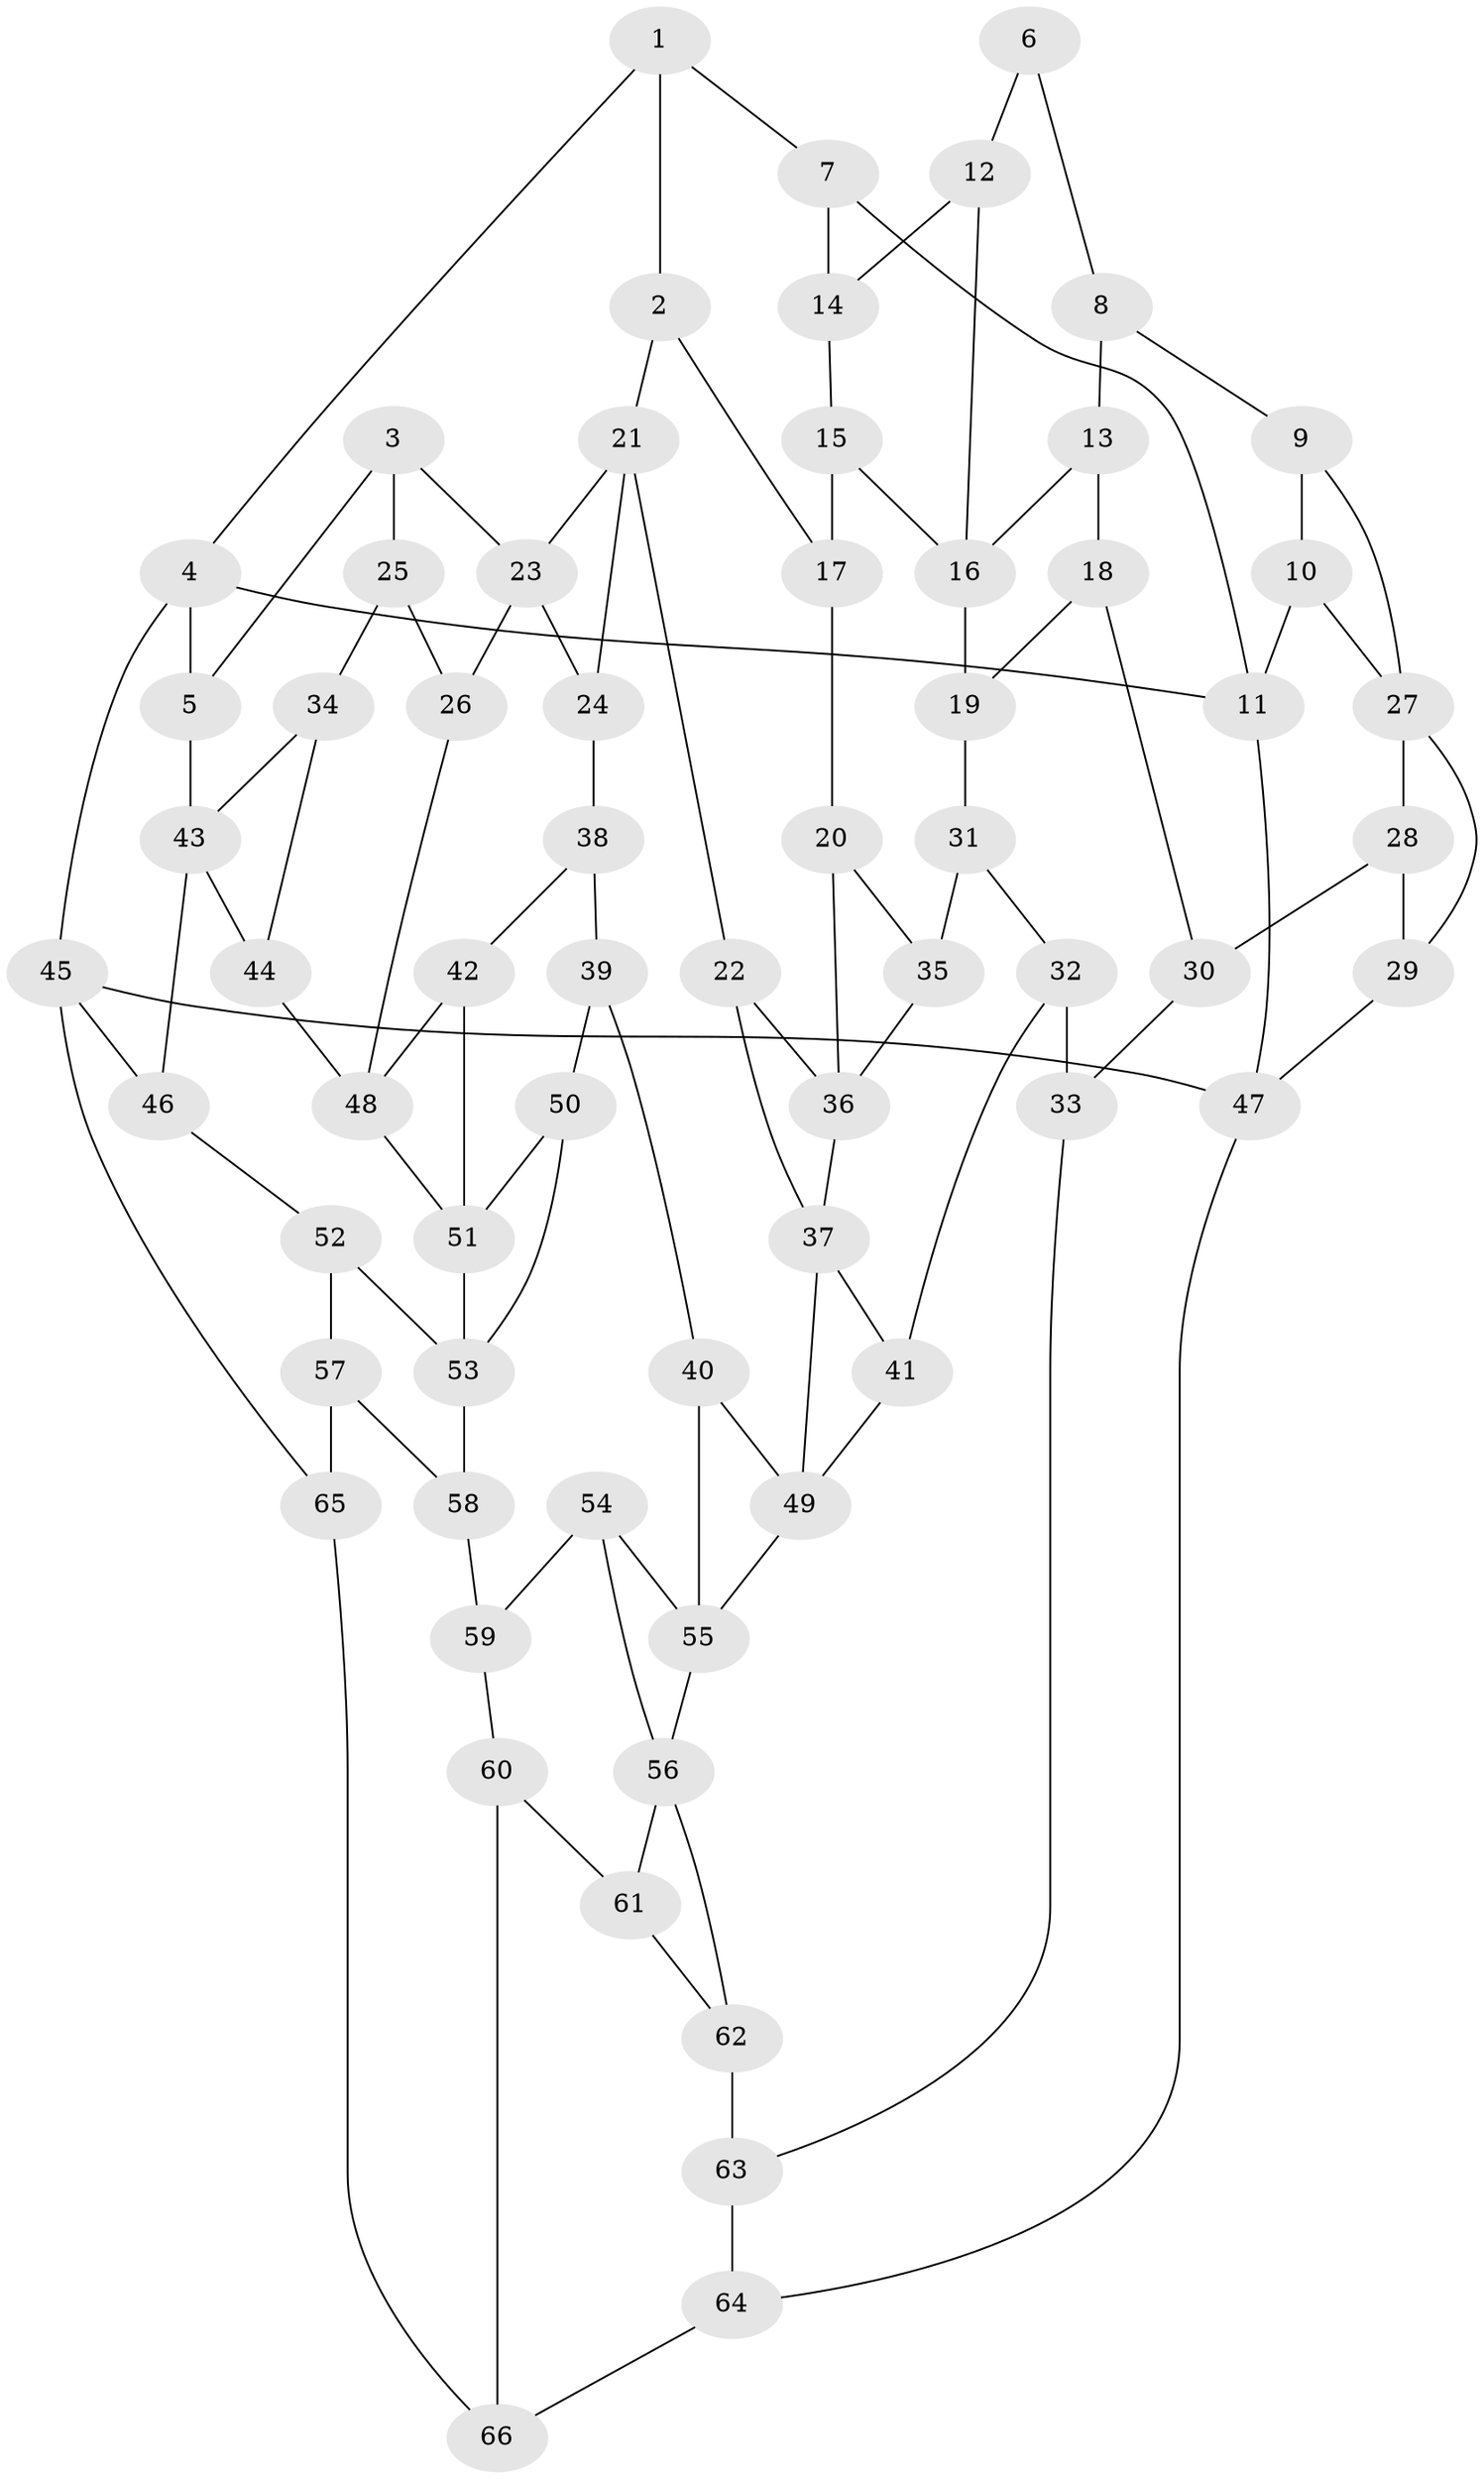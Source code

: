 // original degree distribution, {4: 0.2553191489361702, 6: 0.2553191489361702, 5: 0.4574468085106383, 3: 0.031914893617021274}
// Generated by graph-tools (version 1.1) at 2025/38/03/04/25 23:38:34]
// undirected, 66 vertices, 107 edges
graph export_dot {
  node [color=gray90,style=filled];
  1;
  2;
  3;
  4;
  5;
  6;
  7;
  8;
  9;
  10;
  11;
  12;
  13;
  14;
  15;
  16;
  17;
  18;
  19;
  20;
  21;
  22;
  23;
  24;
  25;
  26;
  27;
  28;
  29;
  30;
  31;
  32;
  33;
  34;
  35;
  36;
  37;
  38;
  39;
  40;
  41;
  42;
  43;
  44;
  45;
  46;
  47;
  48;
  49;
  50;
  51;
  52;
  53;
  54;
  55;
  56;
  57;
  58;
  59;
  60;
  61;
  62;
  63;
  64;
  65;
  66;
  1 -- 2 [weight=1.0];
  1 -- 4 [weight=1.0];
  1 -- 7 [weight=1.0];
  2 -- 17 [weight=1.0];
  2 -- 21 [weight=1.0];
  3 -- 5 [weight=1.0];
  3 -- 23 [weight=1.0];
  3 -- 25 [weight=1.0];
  4 -- 5 [weight=1.0];
  4 -- 11 [weight=1.0];
  4 -- 45 [weight=1.0];
  5 -- 43 [weight=1.0];
  6 -- 8 [weight=1.0];
  6 -- 12 [weight=1.0];
  7 -- 11 [weight=1.0];
  7 -- 14 [weight=1.0];
  8 -- 9 [weight=1.0];
  8 -- 13 [weight=1.0];
  9 -- 10 [weight=1.0];
  9 -- 27 [weight=1.0];
  10 -- 11 [weight=1.0];
  10 -- 27 [weight=1.0];
  11 -- 47 [weight=1.0];
  12 -- 14 [weight=2.0];
  12 -- 16 [weight=1.0];
  13 -- 16 [weight=1.0];
  13 -- 18 [weight=1.0];
  14 -- 15 [weight=1.0];
  15 -- 16 [weight=1.0];
  15 -- 17 [weight=1.0];
  16 -- 19 [weight=1.0];
  17 -- 20 [weight=1.0];
  18 -- 19 [weight=1.0];
  18 -- 30 [weight=1.0];
  19 -- 31 [weight=1.0];
  20 -- 35 [weight=1.0];
  20 -- 36 [weight=1.0];
  21 -- 22 [weight=1.0];
  21 -- 23 [weight=1.0];
  21 -- 24 [weight=1.0];
  22 -- 36 [weight=1.0];
  22 -- 37 [weight=1.0];
  23 -- 24 [weight=1.0];
  23 -- 26 [weight=1.0];
  24 -- 38 [weight=1.0];
  25 -- 26 [weight=1.0];
  25 -- 34 [weight=2.0];
  26 -- 48 [weight=1.0];
  27 -- 28 [weight=1.0];
  27 -- 29 [weight=1.0];
  28 -- 29 [weight=1.0];
  28 -- 30 [weight=2.0];
  29 -- 47 [weight=1.0];
  30 -- 33 [weight=1.0];
  31 -- 32 [weight=1.0];
  31 -- 35 [weight=2.0];
  32 -- 33 [weight=1.0];
  32 -- 41 [weight=1.0];
  33 -- 63 [weight=1.0];
  34 -- 43 [weight=1.0];
  34 -- 44 [weight=1.0];
  35 -- 36 [weight=1.0];
  36 -- 37 [weight=1.0];
  37 -- 41 [weight=1.0];
  37 -- 49 [weight=1.0];
  38 -- 39 [weight=1.0];
  38 -- 42 [weight=1.0];
  39 -- 40 [weight=1.0];
  39 -- 50 [weight=1.0];
  40 -- 49 [weight=1.0];
  40 -- 55 [weight=1.0];
  41 -- 49 [weight=1.0];
  42 -- 48 [weight=1.0];
  42 -- 51 [weight=1.0];
  43 -- 44 [weight=1.0];
  43 -- 46 [weight=1.0];
  44 -- 48 [weight=1.0];
  45 -- 46 [weight=1.0];
  45 -- 47 [weight=1.0];
  45 -- 65 [weight=1.0];
  46 -- 52 [weight=1.0];
  47 -- 64 [weight=1.0];
  48 -- 51 [weight=1.0];
  49 -- 55 [weight=1.0];
  50 -- 51 [weight=1.0];
  50 -- 53 [weight=1.0];
  51 -- 53 [weight=1.0];
  52 -- 53 [weight=1.0];
  52 -- 57 [weight=1.0];
  53 -- 58 [weight=1.0];
  54 -- 55 [weight=1.0];
  54 -- 56 [weight=1.0];
  54 -- 59 [weight=1.0];
  55 -- 56 [weight=1.0];
  56 -- 61 [weight=1.0];
  56 -- 62 [weight=1.0];
  57 -- 58 [weight=1.0];
  57 -- 65 [weight=1.0];
  58 -- 59 [weight=2.0];
  59 -- 60 [weight=1.0];
  60 -- 61 [weight=1.0];
  60 -- 66 [weight=1.0];
  61 -- 62 [weight=1.0];
  62 -- 63 [weight=2.0];
  63 -- 64 [weight=1.0];
  64 -- 66 [weight=1.0];
  65 -- 66 [weight=1.0];
}

